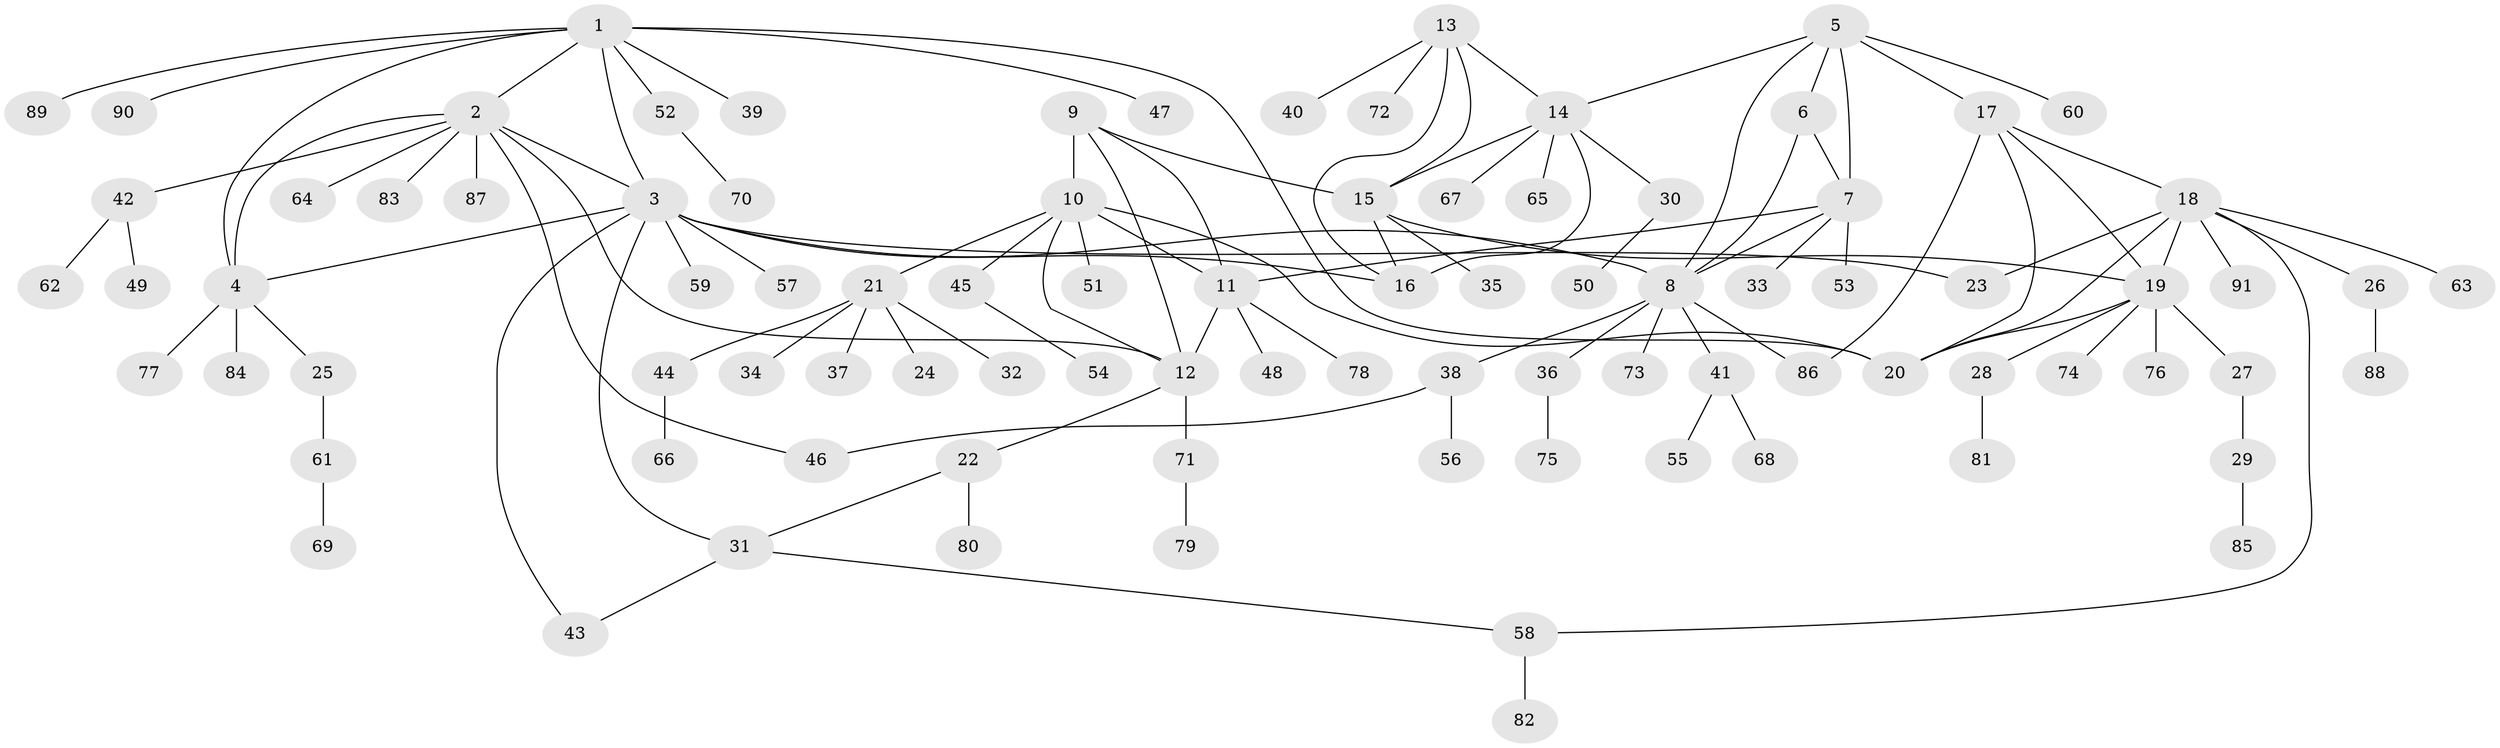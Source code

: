 // coarse degree distribution, {8: 0.1111111111111111, 4: 0.037037037037037035, 6: 0.037037037037037035, 5: 0.037037037037037035, 3: 0.14814814814814814, 9: 0.037037037037037035, 2: 0.07407407407407407, 1: 0.5185185185185185}
// Generated by graph-tools (version 1.1) at 2025/19/03/04/25 18:19:56]
// undirected, 91 vertices, 117 edges
graph export_dot {
graph [start="1"]
  node [color=gray90,style=filled];
  1;
  2;
  3;
  4;
  5;
  6;
  7;
  8;
  9;
  10;
  11;
  12;
  13;
  14;
  15;
  16;
  17;
  18;
  19;
  20;
  21;
  22;
  23;
  24;
  25;
  26;
  27;
  28;
  29;
  30;
  31;
  32;
  33;
  34;
  35;
  36;
  37;
  38;
  39;
  40;
  41;
  42;
  43;
  44;
  45;
  46;
  47;
  48;
  49;
  50;
  51;
  52;
  53;
  54;
  55;
  56;
  57;
  58;
  59;
  60;
  61;
  62;
  63;
  64;
  65;
  66;
  67;
  68;
  69;
  70;
  71;
  72;
  73;
  74;
  75;
  76;
  77;
  78;
  79;
  80;
  81;
  82;
  83;
  84;
  85;
  86;
  87;
  88;
  89;
  90;
  91;
  1 -- 2;
  1 -- 3;
  1 -- 4;
  1 -- 20;
  1 -- 39;
  1 -- 47;
  1 -- 52;
  1 -- 89;
  1 -- 90;
  2 -- 3;
  2 -- 4;
  2 -- 12;
  2 -- 42;
  2 -- 46;
  2 -- 64;
  2 -- 83;
  2 -- 87;
  3 -- 4;
  3 -- 8;
  3 -- 16;
  3 -- 23;
  3 -- 31;
  3 -- 43;
  3 -- 57;
  3 -- 59;
  4 -- 25;
  4 -- 77;
  4 -- 84;
  5 -- 6;
  5 -- 7;
  5 -- 8;
  5 -- 14;
  5 -- 17;
  5 -- 60;
  6 -- 7;
  6 -- 8;
  7 -- 8;
  7 -- 11;
  7 -- 33;
  7 -- 53;
  8 -- 36;
  8 -- 38;
  8 -- 41;
  8 -- 73;
  8 -- 86;
  9 -- 10;
  9 -- 11;
  9 -- 12;
  9 -- 15;
  10 -- 11;
  10 -- 12;
  10 -- 20;
  10 -- 21;
  10 -- 45;
  10 -- 51;
  11 -- 12;
  11 -- 48;
  11 -- 78;
  12 -- 22;
  12 -- 71;
  13 -- 14;
  13 -- 15;
  13 -- 16;
  13 -- 40;
  13 -- 72;
  14 -- 15;
  14 -- 16;
  14 -- 30;
  14 -- 65;
  14 -- 67;
  15 -- 16;
  15 -- 19;
  15 -- 35;
  17 -- 18;
  17 -- 19;
  17 -- 20;
  17 -- 86;
  18 -- 19;
  18 -- 20;
  18 -- 23;
  18 -- 26;
  18 -- 58;
  18 -- 63;
  18 -- 91;
  19 -- 20;
  19 -- 27;
  19 -- 28;
  19 -- 74;
  19 -- 76;
  21 -- 24;
  21 -- 32;
  21 -- 34;
  21 -- 37;
  21 -- 44;
  22 -- 31;
  22 -- 80;
  25 -- 61;
  26 -- 88;
  27 -- 29;
  28 -- 81;
  29 -- 85;
  30 -- 50;
  31 -- 43;
  31 -- 58;
  36 -- 75;
  38 -- 46;
  38 -- 56;
  41 -- 55;
  41 -- 68;
  42 -- 49;
  42 -- 62;
  44 -- 66;
  45 -- 54;
  52 -- 70;
  58 -- 82;
  61 -- 69;
  71 -- 79;
}
